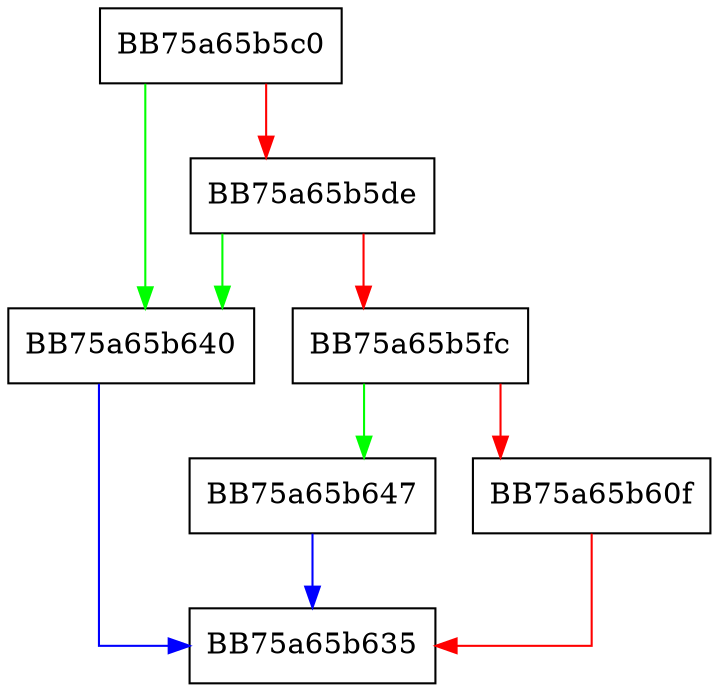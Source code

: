 digraph AllocArray {
  node [shape="box"];
  graph [splines=ortho];
  BB75a65b5c0 -> BB75a65b640 [color="green"];
  BB75a65b5c0 -> BB75a65b5de [color="red"];
  BB75a65b5de -> BB75a65b640 [color="green"];
  BB75a65b5de -> BB75a65b5fc [color="red"];
  BB75a65b5fc -> BB75a65b647 [color="green"];
  BB75a65b5fc -> BB75a65b60f [color="red"];
  BB75a65b60f -> BB75a65b635 [color="red"];
  BB75a65b640 -> BB75a65b635 [color="blue"];
  BB75a65b647 -> BB75a65b635 [color="blue"];
}